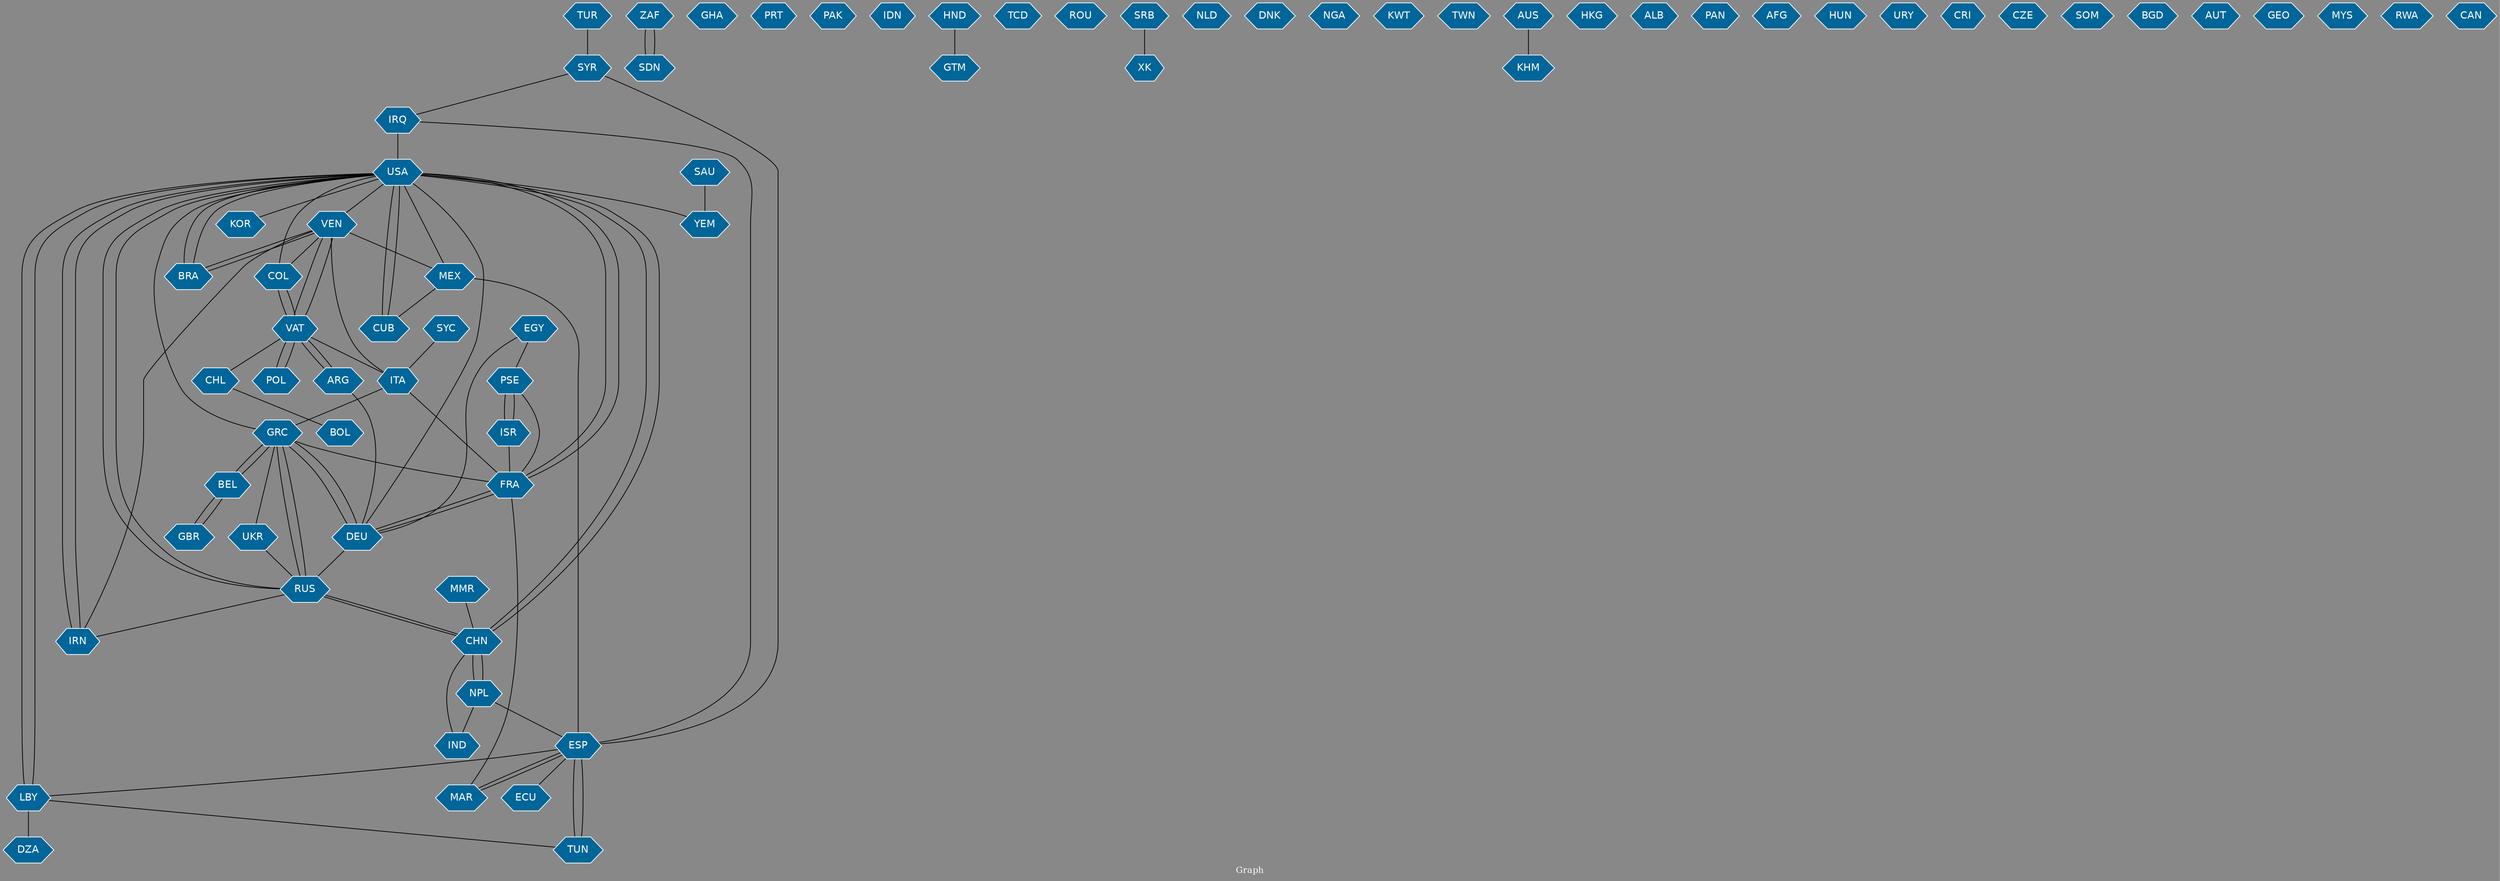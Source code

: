 // Countries together in item graph
graph {
	graph [bgcolor="#888888" fontcolor=white fontsize=12 label="Graph" outputorder=edgesfirst overlap=prism]
	node [color=white fillcolor="#006699" fontcolor=white fontname=Helvetica shape=hexagon style=filled]
	edge [arrowhead=open color=black fontcolor=white fontname=Courier fontsize=12]
		TUR [label=TUR]
		IRQ [label=IRQ]
		COL [label=COL]
		ZAF [label=ZAF]
		GRC [label=GRC]
		FRA [label=FRA]
		DEU [label=DEU]
		VAT [label=VAT]
		VEN [label=VEN]
		RUS [label=RUS]
		GHA [label=GHA]
		YEM [label=YEM]
		PRT [label=PRT]
		MEX [label=MEX]
		SYR [label=SYR]
		USA [label=USA]
		ECU [label=ECU]
		PAK [label=PAK]
		IDN [label=IDN]
		HND [label=HND]
		GTM [label=GTM]
		CHL [label=CHL]
		BOL [label=BOL]
		MMR [label=MMR]
		UKR [label=UKR]
		ITA [label=ITA]
		ARG [label=ARG]
		BEL [label=BEL]
		POL [label=POL]
		TCD [label=TCD]
		ESP [label=ESP]
		CUB [label=CUB]
		SAU [label=SAU]
		SDN [label=SDN]
		GBR [label=GBR]
		LBY [label=LBY]
		ROU [label=ROU]
		SRB [label=SRB]
		XK [label=XK]
		CHN [label=CHN]
		ISR [label=ISR]
		PSE [label=PSE]
		NLD [label=NLD]
		MAR [label=MAR]
		BRA [label=BRA]
		TUN [label=TUN]
		IRN [label=IRN]
		DNK [label=DNK]
		NGA [label=NGA]
		KOR [label=KOR]
		KWT [label=KWT]
		TWN [label=TWN]
		EGY [label=EGY]
		SYC [label=SYC]
		AUS [label=AUS]
		HKG [label=HKG]
		ALB [label=ALB]
		PAN [label=PAN]
		AFG [label=AFG]
		HUN [label=HUN]
		NPL [label=NPL]
		IND [label=IND]
		URY [label=URY]
		CRI [label=CRI]
		CZE [label=CZE]
		SOM [label=SOM]
		KHM [label=KHM]
		BGD [label=BGD]
		DZA [label=DZA]
		AUT [label=AUT]
		GEO [label=GEO]
		MYS [label=MYS]
		RWA [label=RWA]
		CAN [label=CAN]
			VEN -- VAT [weight=3]
			TUR -- SYR [weight=1]
			COL -- VAT [weight=1]
			GRC -- FRA [weight=5]
			CHN -- NPL [weight=1]
			SAU -- YEM [weight=2]
			ISR -- FRA [weight=1]
			LBY -- TUN [weight=1]
			LBY -- DZA [weight=2]
			VEN -- ITA [weight=1]
			FRA -- MAR [weight=1]
			MAR -- ESP [weight=1]
			VAT -- POL [weight=1]
			BRA -- USA [weight=1]
			ARG -- VAT [weight=1]
			USA -- LBY [weight=1]
			VAT -- ARG [weight=1]
			ZAF -- SDN [weight=2]
			HND -- GTM [weight=2]
			BEL -- GRC [weight=3]
			CHL -- BOL [weight=1]
			GRC -- BEL [weight=4]
			LBY -- USA [weight=2]
			ARG -- DEU [weight=1]
			RUS -- IRN [weight=1]
			USA -- YEM [weight=2]
			GBR -- BEL [weight=1]
			USA -- IRN [weight=1]
			AUS -- KHM [weight=1]
			POL -- VAT [weight=1]
			VAT -- CHL [weight=1]
			ITA -- FRA [weight=1]
			DEU -- RUS [weight=3]
			CHN -- USA [weight=5]
			NPL -- ESP [weight=1]
			EGY -- PSE [weight=1]
			VEN -- IRN [weight=1]
			CHN -- IND [weight=2]
			EGY -- DEU [weight=1]
			VEN -- MEX [weight=1]
			NPL -- CHN [weight=1]
			USA -- RUS [weight=1]
			TUN -- ESP [weight=3]
			ESP -- SYR [weight=1]
			DEU -- GRC [weight=6]
			ESP -- ECU [weight=1]
			BEL -- GBR [weight=1]
			FRA -- DEU [weight=3]
			USA -- KOR [weight=1]
			GRC -- RUS [weight=1]
			FRA -- USA [weight=3]
			DEU -- FRA [weight=2]
			PSE -- FRA [weight=1]
			ISR -- PSE [weight=10]
			GRC -- DEU [weight=8]
			PSE -- ISR [weight=6]
			GRC -- UKR [weight=1]
			ESP -- TUN [weight=1]
			USA -- CHN [weight=2]
			VAT -- VEN [weight=1]
			MEX -- USA [weight=2]
			COL -- USA [weight=1]
			VAT -- ITA [weight=1]
			USA -- GRC [weight=1]
			USA -- FRA [weight=2]
			IRN -- USA [weight=2]
			VEN -- BRA [weight=1]
			MEX -- ESP [weight=3]
			USA -- BRA [weight=3]
			SDN -- ZAF [weight=2]
			NPL -- IND [weight=2]
			SYR -- IRQ [weight=1]
			UKR -- RUS [weight=1]
			ITA -- GRC [weight=1]
			VAT -- COL [weight=1]
			ESP -- LBY [weight=1]
			VEN -- COL [weight=2]
			IRQ -- USA [weight=4]
			CHN -- RUS [weight=1]
			RUS -- USA [weight=3]
			USA -- CUB [weight=1]
			DEU -- USA [weight=1]
			USA -- VEN [weight=1]
			CUB -- USA [weight=2]
			BRA -- VEN [weight=1]
			ESP -- IRQ [weight=1]
			SRB -- XK [weight=1]
			ESP -- MAR [weight=1]
			SYC -- ITA [weight=1]
			MEX -- CUB [weight=1]
			RUS -- CHN [weight=1]
			RUS -- GRC [weight=1]
			MMR -- CHN [weight=1]
}